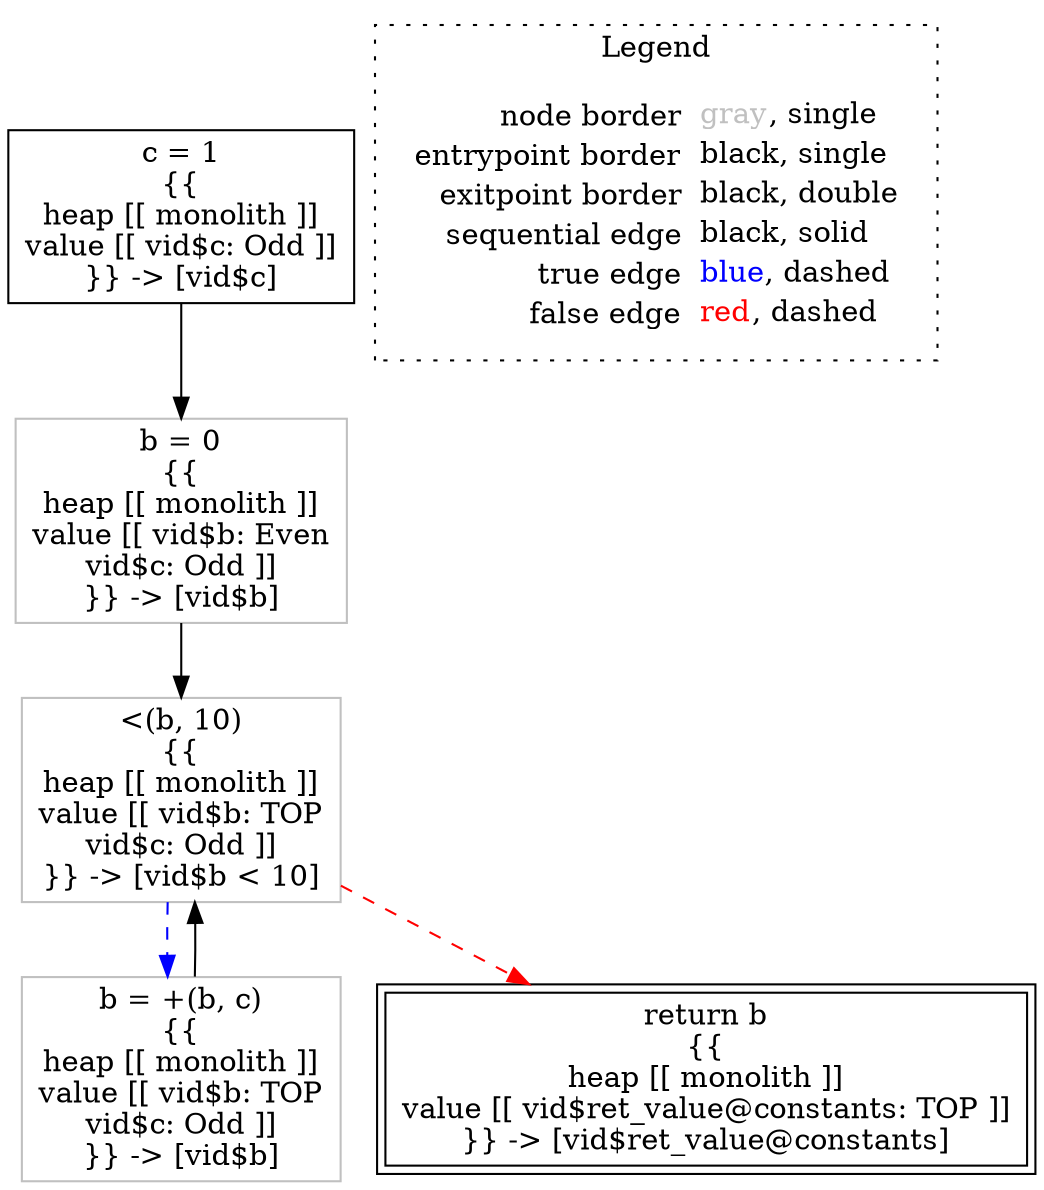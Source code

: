 digraph {
	"node0" [shape="rect",color="black",label=<c = 1<BR/>{{<BR/>heap [[ monolith ]]<BR/>value [[ vid$c: Odd ]]<BR/>}} -&gt; [vid$c]>];
	"node1" [shape="rect",color="gray",label=<b = +(b, c)<BR/>{{<BR/>heap [[ monolith ]]<BR/>value [[ vid$b: TOP<BR/>vid$c: Odd ]]<BR/>}} -&gt; [vid$b]>];
	"node2" [shape="rect",color="black",peripheries="2",label=<return b<BR/>{{<BR/>heap [[ monolith ]]<BR/>value [[ vid$ret_value@constants: TOP ]]<BR/>}} -&gt; [vid$ret_value@constants]>];
	"node3" [shape="rect",color="gray",label=<&lt;(b, 10)<BR/>{{<BR/>heap [[ monolith ]]<BR/>value [[ vid$b: TOP<BR/>vid$c: Odd ]]<BR/>}} -&gt; [vid$b &lt; 10]>];
	"node4" [shape="rect",color="gray",label=<b = 0<BR/>{{<BR/>heap [[ monolith ]]<BR/>value [[ vid$b: Even<BR/>vid$c: Odd ]]<BR/>}} -&gt; [vid$b]>];
	"node1" -> "node3" [color="black"];
	"node0" -> "node4" [color="black"];
	"node3" -> "node1" [color="blue",style="dashed"];
	"node3" -> "node2" [color="red",style="dashed"];
	"node4" -> "node3" [color="black"];
subgraph cluster_legend {
	label="Legend";
	style=dotted;
	node [shape=plaintext];
	"legend" [label=<<table border="0" cellpadding="2" cellspacing="0" cellborder="0"><tr><td align="right">node border&nbsp;</td><td align="left"><font color="gray">gray</font>, single</td></tr><tr><td align="right">entrypoint border&nbsp;</td><td align="left"><font color="black">black</font>, single</td></tr><tr><td align="right">exitpoint border&nbsp;</td><td align="left"><font color="black">black</font>, double</td></tr><tr><td align="right">sequential edge&nbsp;</td><td align="left"><font color="black">black</font>, solid</td></tr><tr><td align="right">true edge&nbsp;</td><td align="left"><font color="blue">blue</font>, dashed</td></tr><tr><td align="right">false edge&nbsp;</td><td align="left"><font color="red">red</font>, dashed</td></tr></table>>];
}

}
